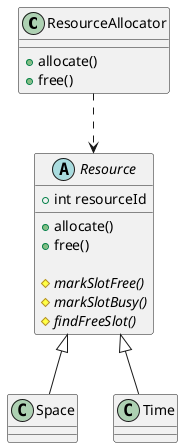 @startuml

class ResourceAllocator {
  + allocate()
  + free()
}

abstract class Resource {
  + int resourceId
  + allocate()
  + free()

  # {abstract} markSlotFree()
  # {abstract} markSlotBusy()
  # {abstract} findFreeSlot()
}

class Space extends Resource {
}

class Time extends Resource {
}

ResourceAllocator ..> Resource

@enduml